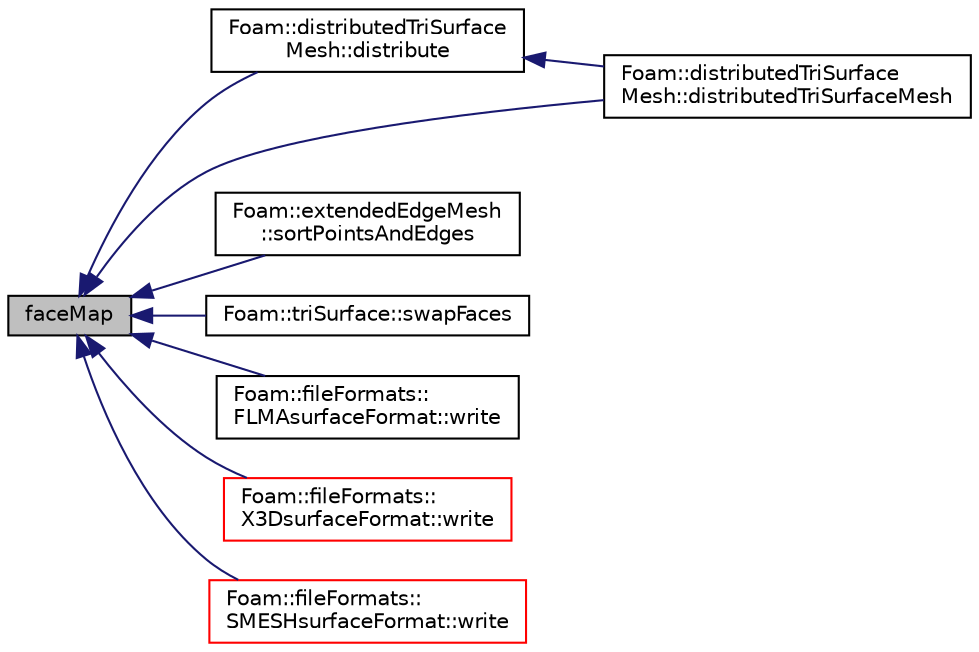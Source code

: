 digraph "faceMap"
{
  bgcolor="transparent";
  edge [fontname="Helvetica",fontsize="10",labelfontname="Helvetica",labelfontsize="10"];
  node [fontname="Helvetica",fontsize="10",shape=record];
  rankdir="LR";
  Node1 [label="faceMap",height=0.2,width=0.4,color="black", fillcolor="grey75", style="filled" fontcolor="black"];
  Node1 -> Node2 [dir="back",color="midnightblue",fontsize="10",style="solid",fontname="Helvetica"];
  Node2 [label="Foam::distributedTriSurface\lMesh::distribute",height=0.2,width=0.4,color="black",URL="$classFoam_1_1distributedTriSurfaceMesh.html#a30b981a389a43e4853d4dec45e4e5edb",tooltip="Set bounds of surface. Bounds currently set as list of. "];
  Node2 -> Node3 [dir="back",color="midnightblue",fontsize="10",style="solid",fontname="Helvetica"];
  Node3 [label="Foam::distributedTriSurface\lMesh::distributedTriSurfaceMesh",height=0.2,width=0.4,color="black",URL="$classFoam_1_1distributedTriSurfaceMesh.html#a18077a1add0f98b52352dcf30f54bcc1",tooltip="Construct from dictionary (used by searchableSurface). "];
  Node1 -> Node3 [dir="back",color="midnightblue",fontsize="10",style="solid",fontname="Helvetica"];
  Node1 -> Node4 [dir="back",color="midnightblue",fontsize="10",style="solid",fontname="Helvetica"];
  Node4 [label="Foam::extendedEdgeMesh\l::sortPointsAndEdges",height=0.2,width=0.4,color="black",URL="$classFoam_1_1extendedEdgeMesh.html#a426fc67d70e364a54570d27d026c8f13"];
  Node1 -> Node5 [dir="back",color="midnightblue",fontsize="10",style="solid",fontname="Helvetica"];
  Node5 [label="Foam::triSurface::swapFaces",height=0.2,width=0.4,color="black",URL="$classFoam_1_1triSurface.html#ae54bbf9c117f10026cb13791cb81f961",tooltip="Swap the list of faces being addressed. "];
  Node1 -> Node6 [dir="back",color="midnightblue",fontsize="10",style="solid",fontname="Helvetica"];
  Node6 [label="Foam::fileFormats::\lFLMAsurfaceFormat::write",height=0.2,width=0.4,color="black",URL="$classFoam_1_1fileFormats_1_1FLMAsurfaceFormat.html#a1a932551a9e338e5311fa2789259d8d0",tooltip="Write surface mesh components by proxy. "];
  Node1 -> Node7 [dir="back",color="midnightblue",fontsize="10",style="solid",fontname="Helvetica"];
  Node7 [label="Foam::fileFormats::\lX3DsurfaceFormat::write",height=0.2,width=0.4,color="red",URL="$classFoam_1_1fileFormats_1_1X3DsurfaceFormat.html#a6ec61957e13b15f91c3137de94712e52",tooltip="Write surface mesh components by proxy. "];
  Node1 -> Node8 [dir="back",color="midnightblue",fontsize="10",style="solid",fontname="Helvetica"];
  Node8 [label="Foam::fileFormats::\lSMESHsurfaceFormat::write",height=0.2,width=0.4,color="red",URL="$classFoam_1_1fileFormats_1_1SMESHsurfaceFormat.html#a6ec61957e13b15f91c3137de94712e52",tooltip="Write surface mesh components by proxy. "];
}
